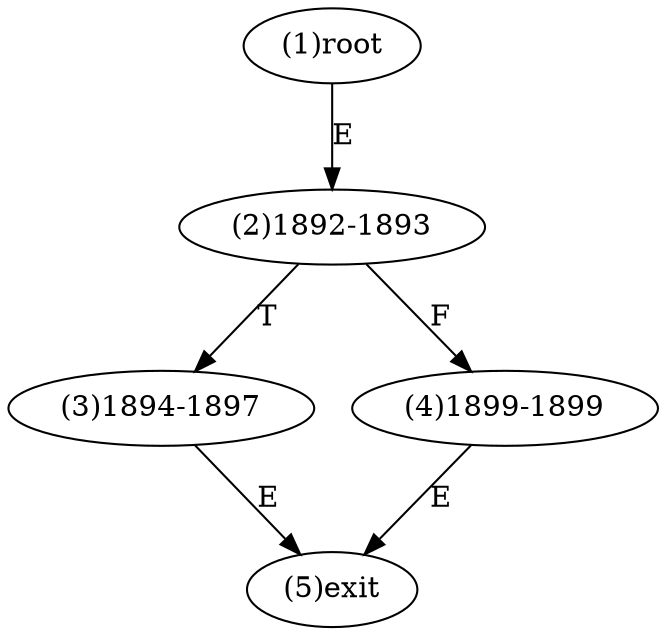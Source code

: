 digraph "" { 
1[ label="(1)root"];
2[ label="(2)1892-1893"];
3[ label="(3)1894-1897"];
4[ label="(4)1899-1899"];
5[ label="(5)exit"];
1->2[ label="E"];
2->4[ label="F"];
2->3[ label="T"];
3->5[ label="E"];
4->5[ label="E"];
}